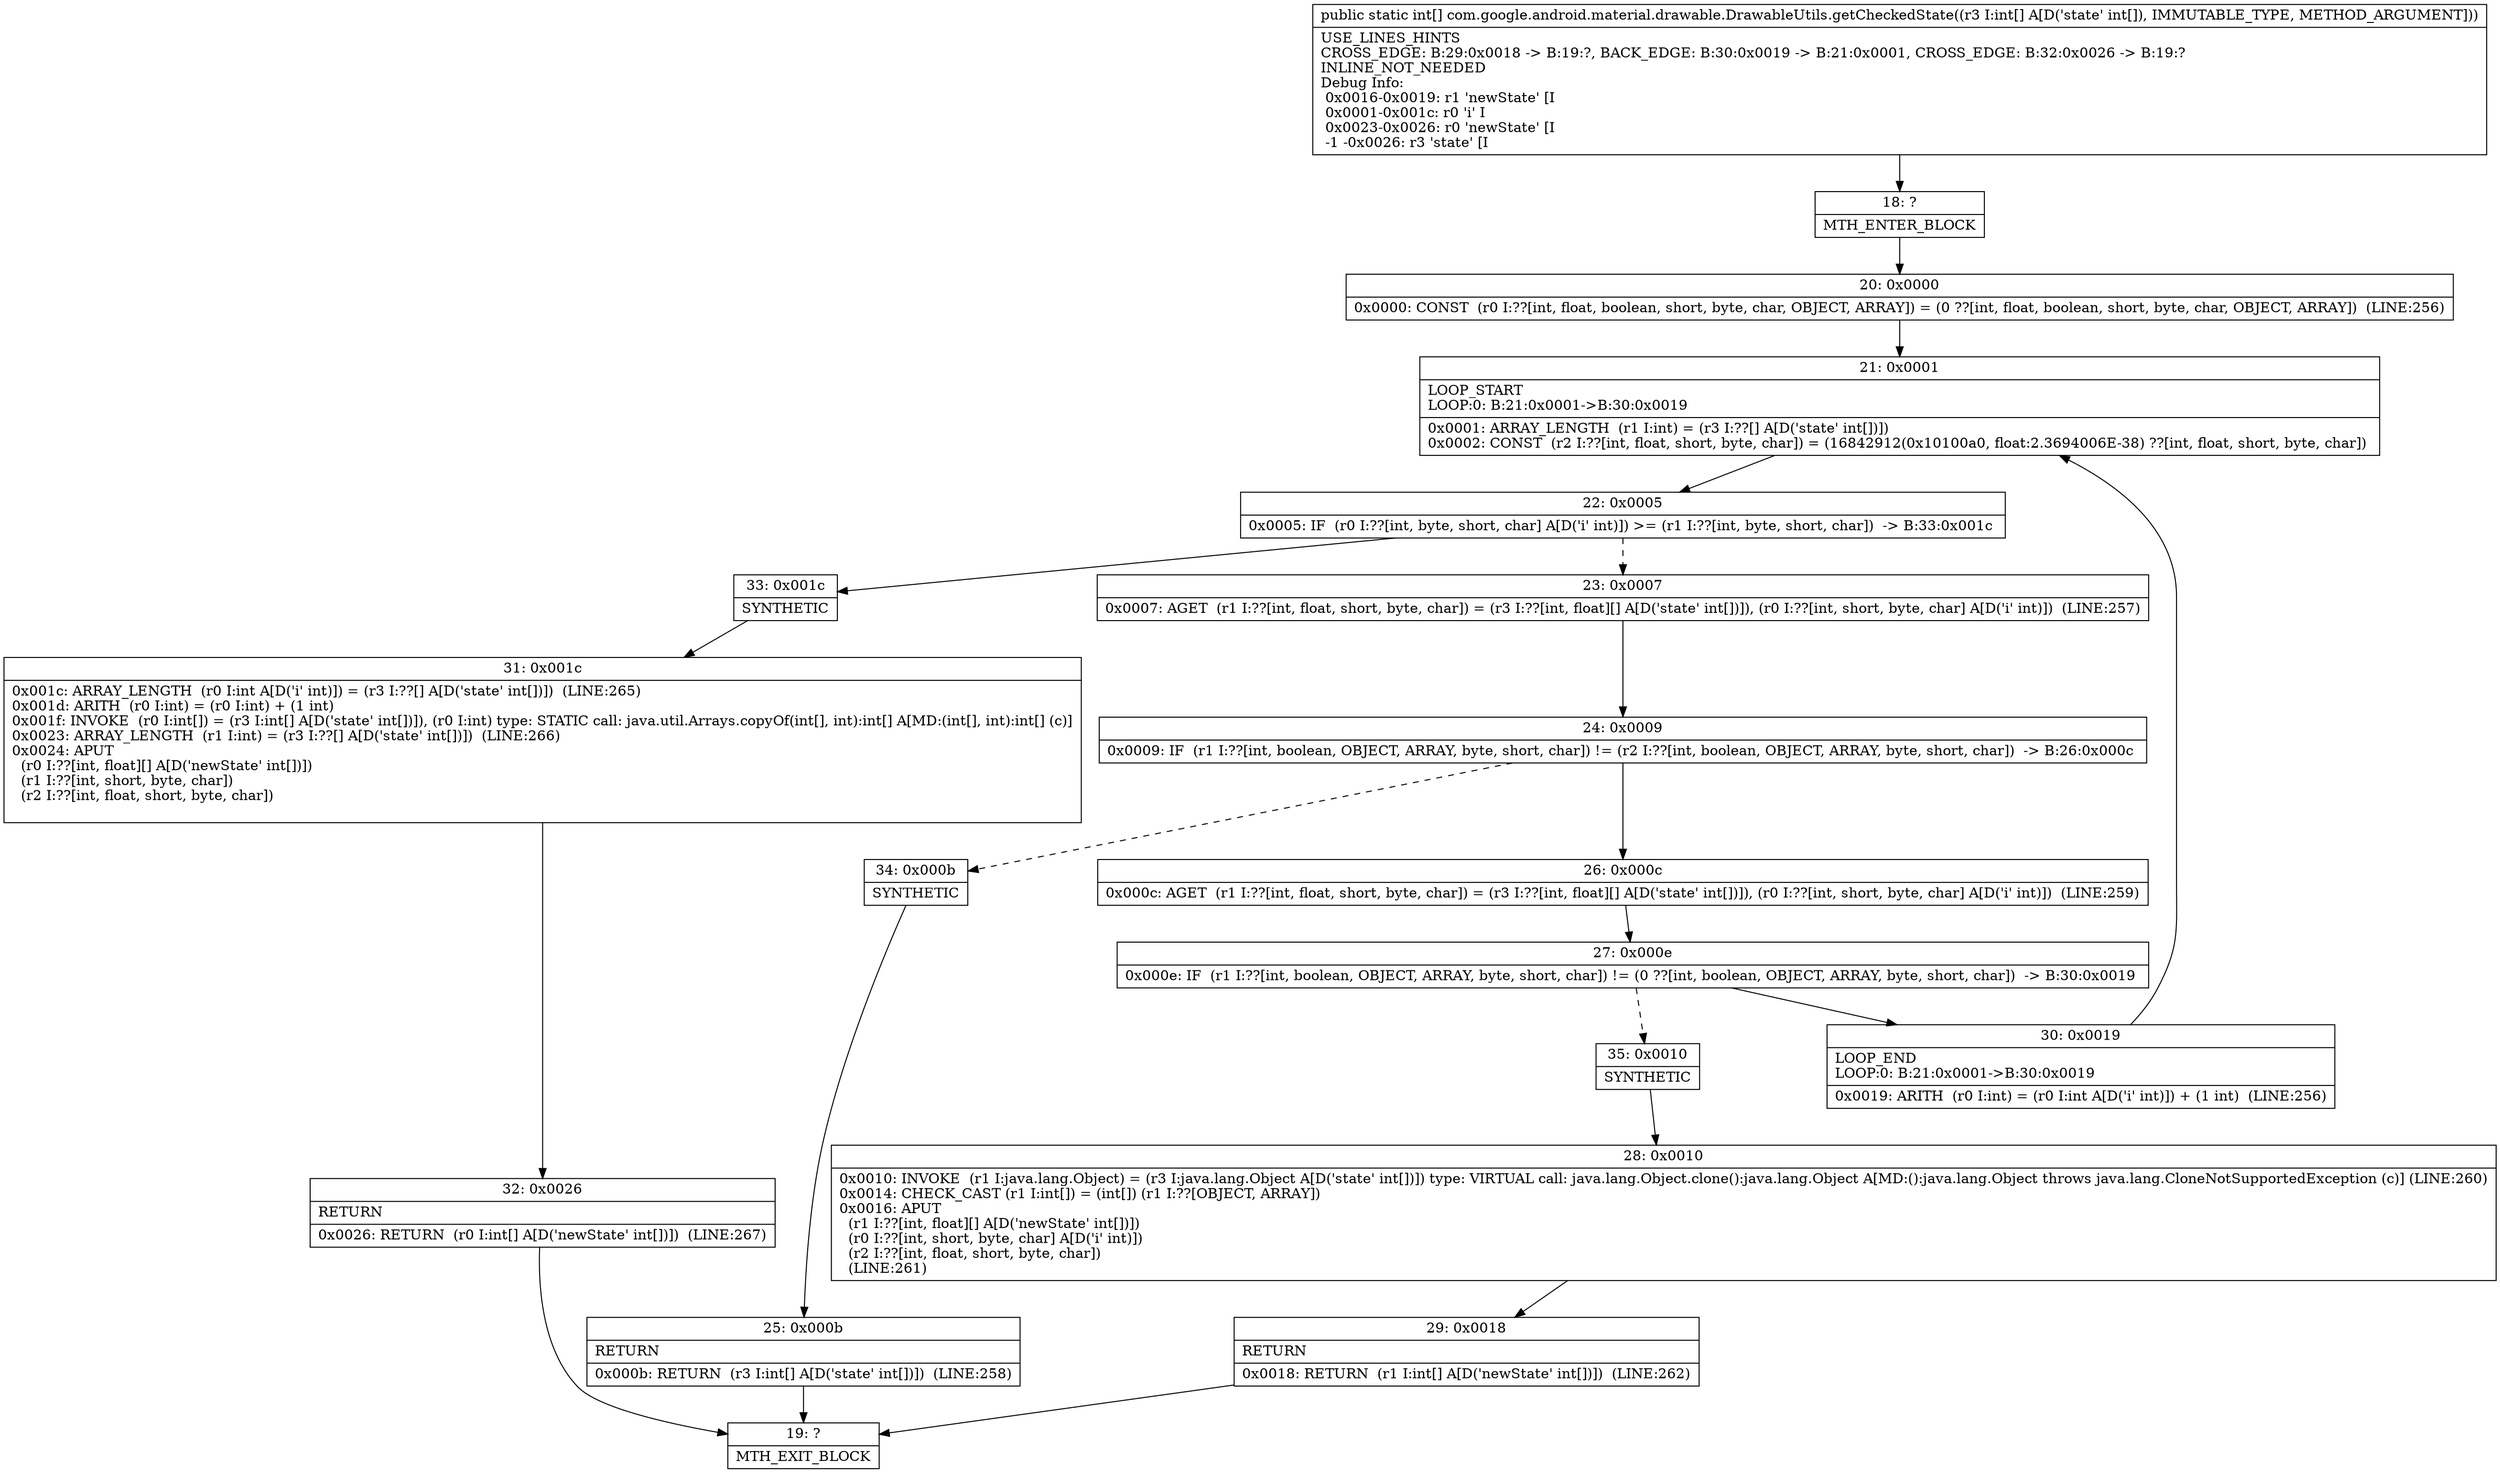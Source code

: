 digraph "CFG forcom.google.android.material.drawable.DrawableUtils.getCheckedState([I)[I" {
Node_18 [shape=record,label="{18\:\ ?|MTH_ENTER_BLOCK\l}"];
Node_20 [shape=record,label="{20\:\ 0x0000|0x0000: CONST  (r0 I:??[int, float, boolean, short, byte, char, OBJECT, ARRAY]) = (0 ??[int, float, boolean, short, byte, char, OBJECT, ARRAY])  (LINE:256)\l}"];
Node_21 [shape=record,label="{21\:\ 0x0001|LOOP_START\lLOOP:0: B:21:0x0001\-\>B:30:0x0019\l|0x0001: ARRAY_LENGTH  (r1 I:int) = (r3 I:??[] A[D('state' int[])]) \l0x0002: CONST  (r2 I:??[int, float, short, byte, char]) = (16842912(0x10100a0, float:2.3694006E\-38) ??[int, float, short, byte, char]) \l}"];
Node_22 [shape=record,label="{22\:\ 0x0005|0x0005: IF  (r0 I:??[int, byte, short, char] A[D('i' int)]) \>= (r1 I:??[int, byte, short, char])  \-\> B:33:0x001c \l}"];
Node_23 [shape=record,label="{23\:\ 0x0007|0x0007: AGET  (r1 I:??[int, float, short, byte, char]) = (r3 I:??[int, float][] A[D('state' int[])]), (r0 I:??[int, short, byte, char] A[D('i' int)])  (LINE:257)\l}"];
Node_24 [shape=record,label="{24\:\ 0x0009|0x0009: IF  (r1 I:??[int, boolean, OBJECT, ARRAY, byte, short, char]) != (r2 I:??[int, boolean, OBJECT, ARRAY, byte, short, char])  \-\> B:26:0x000c \l}"];
Node_26 [shape=record,label="{26\:\ 0x000c|0x000c: AGET  (r1 I:??[int, float, short, byte, char]) = (r3 I:??[int, float][] A[D('state' int[])]), (r0 I:??[int, short, byte, char] A[D('i' int)])  (LINE:259)\l}"];
Node_27 [shape=record,label="{27\:\ 0x000e|0x000e: IF  (r1 I:??[int, boolean, OBJECT, ARRAY, byte, short, char]) != (0 ??[int, boolean, OBJECT, ARRAY, byte, short, char])  \-\> B:30:0x0019 \l}"];
Node_30 [shape=record,label="{30\:\ 0x0019|LOOP_END\lLOOP:0: B:21:0x0001\-\>B:30:0x0019\l|0x0019: ARITH  (r0 I:int) = (r0 I:int A[D('i' int)]) + (1 int)  (LINE:256)\l}"];
Node_35 [shape=record,label="{35\:\ 0x0010|SYNTHETIC\l}"];
Node_28 [shape=record,label="{28\:\ 0x0010|0x0010: INVOKE  (r1 I:java.lang.Object) = (r3 I:java.lang.Object A[D('state' int[])]) type: VIRTUAL call: java.lang.Object.clone():java.lang.Object A[MD:():java.lang.Object throws java.lang.CloneNotSupportedException (c)] (LINE:260)\l0x0014: CHECK_CAST (r1 I:int[]) = (int[]) (r1 I:??[OBJECT, ARRAY]) \l0x0016: APUT  \l  (r1 I:??[int, float][] A[D('newState' int[])])\l  (r0 I:??[int, short, byte, char] A[D('i' int)])\l  (r2 I:??[int, float, short, byte, char])\l  (LINE:261)\l}"];
Node_29 [shape=record,label="{29\:\ 0x0018|RETURN\l|0x0018: RETURN  (r1 I:int[] A[D('newState' int[])])  (LINE:262)\l}"];
Node_19 [shape=record,label="{19\:\ ?|MTH_EXIT_BLOCK\l}"];
Node_34 [shape=record,label="{34\:\ 0x000b|SYNTHETIC\l}"];
Node_25 [shape=record,label="{25\:\ 0x000b|RETURN\l|0x000b: RETURN  (r3 I:int[] A[D('state' int[])])  (LINE:258)\l}"];
Node_33 [shape=record,label="{33\:\ 0x001c|SYNTHETIC\l}"];
Node_31 [shape=record,label="{31\:\ 0x001c|0x001c: ARRAY_LENGTH  (r0 I:int A[D('i' int)]) = (r3 I:??[] A[D('state' int[])])  (LINE:265)\l0x001d: ARITH  (r0 I:int) = (r0 I:int) + (1 int) \l0x001f: INVOKE  (r0 I:int[]) = (r3 I:int[] A[D('state' int[])]), (r0 I:int) type: STATIC call: java.util.Arrays.copyOf(int[], int):int[] A[MD:(int[], int):int[] (c)]\l0x0023: ARRAY_LENGTH  (r1 I:int) = (r3 I:??[] A[D('state' int[])])  (LINE:266)\l0x0024: APUT  \l  (r0 I:??[int, float][] A[D('newState' int[])])\l  (r1 I:??[int, short, byte, char])\l  (r2 I:??[int, float, short, byte, char])\l \l}"];
Node_32 [shape=record,label="{32\:\ 0x0026|RETURN\l|0x0026: RETURN  (r0 I:int[] A[D('newState' int[])])  (LINE:267)\l}"];
MethodNode[shape=record,label="{public static int[] com.google.android.material.drawable.DrawableUtils.getCheckedState((r3 I:int[] A[D('state' int[]), IMMUTABLE_TYPE, METHOD_ARGUMENT]))  | USE_LINES_HINTS\lCROSS_EDGE: B:29:0x0018 \-\> B:19:?, BACK_EDGE: B:30:0x0019 \-\> B:21:0x0001, CROSS_EDGE: B:32:0x0026 \-\> B:19:?\lINLINE_NOT_NEEDED\lDebug Info:\l  0x0016\-0x0019: r1 'newState' [I\l  0x0001\-0x001c: r0 'i' I\l  0x0023\-0x0026: r0 'newState' [I\l  \-1 \-0x0026: r3 'state' [I\l}"];
MethodNode -> Node_18;Node_18 -> Node_20;
Node_20 -> Node_21;
Node_21 -> Node_22;
Node_22 -> Node_23[style=dashed];
Node_22 -> Node_33;
Node_23 -> Node_24;
Node_24 -> Node_26;
Node_24 -> Node_34[style=dashed];
Node_26 -> Node_27;
Node_27 -> Node_30;
Node_27 -> Node_35[style=dashed];
Node_30 -> Node_21;
Node_35 -> Node_28;
Node_28 -> Node_29;
Node_29 -> Node_19;
Node_34 -> Node_25;
Node_25 -> Node_19;
Node_33 -> Node_31;
Node_31 -> Node_32;
Node_32 -> Node_19;
}

